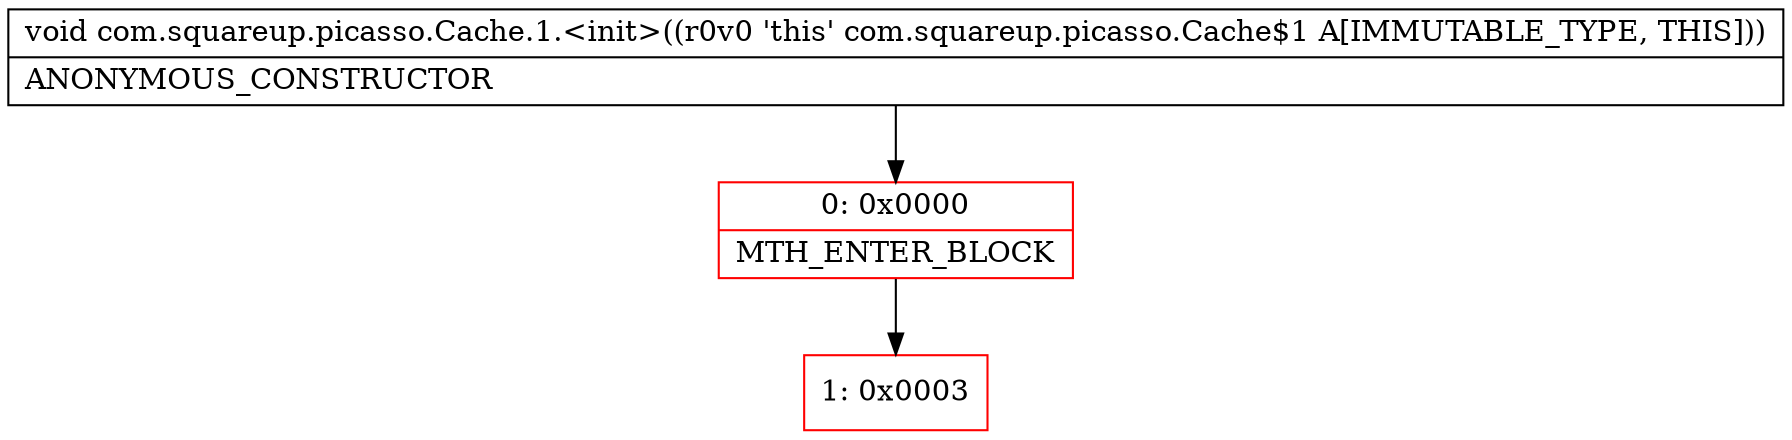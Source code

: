 digraph "CFG forcom.squareup.picasso.Cache.1.\<init\>()V" {
subgraph cluster_Region_9532063 {
label = "R(0)";
node [shape=record,color=blue];
}
Node_0 [shape=record,color=red,label="{0\:\ 0x0000|MTH_ENTER_BLOCK\l}"];
Node_1 [shape=record,color=red,label="{1\:\ 0x0003}"];
MethodNode[shape=record,label="{void com.squareup.picasso.Cache.1.\<init\>((r0v0 'this' com.squareup.picasso.Cache$1 A[IMMUTABLE_TYPE, THIS]))  | ANONYMOUS_CONSTRUCTOR\l}"];
MethodNode -> Node_0;
Node_0 -> Node_1;
}

